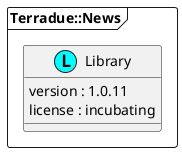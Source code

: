 @startuml
package "Terradue::News" <<Frame>> {
  class "Library" as namespace_terradue_1_1_news << (L, cyan) >> [[../technology/packages/namespace_terradue_1_1_news.html]] {
     version : 1.0.11 
     license : incubating
  }
}
@enduml
